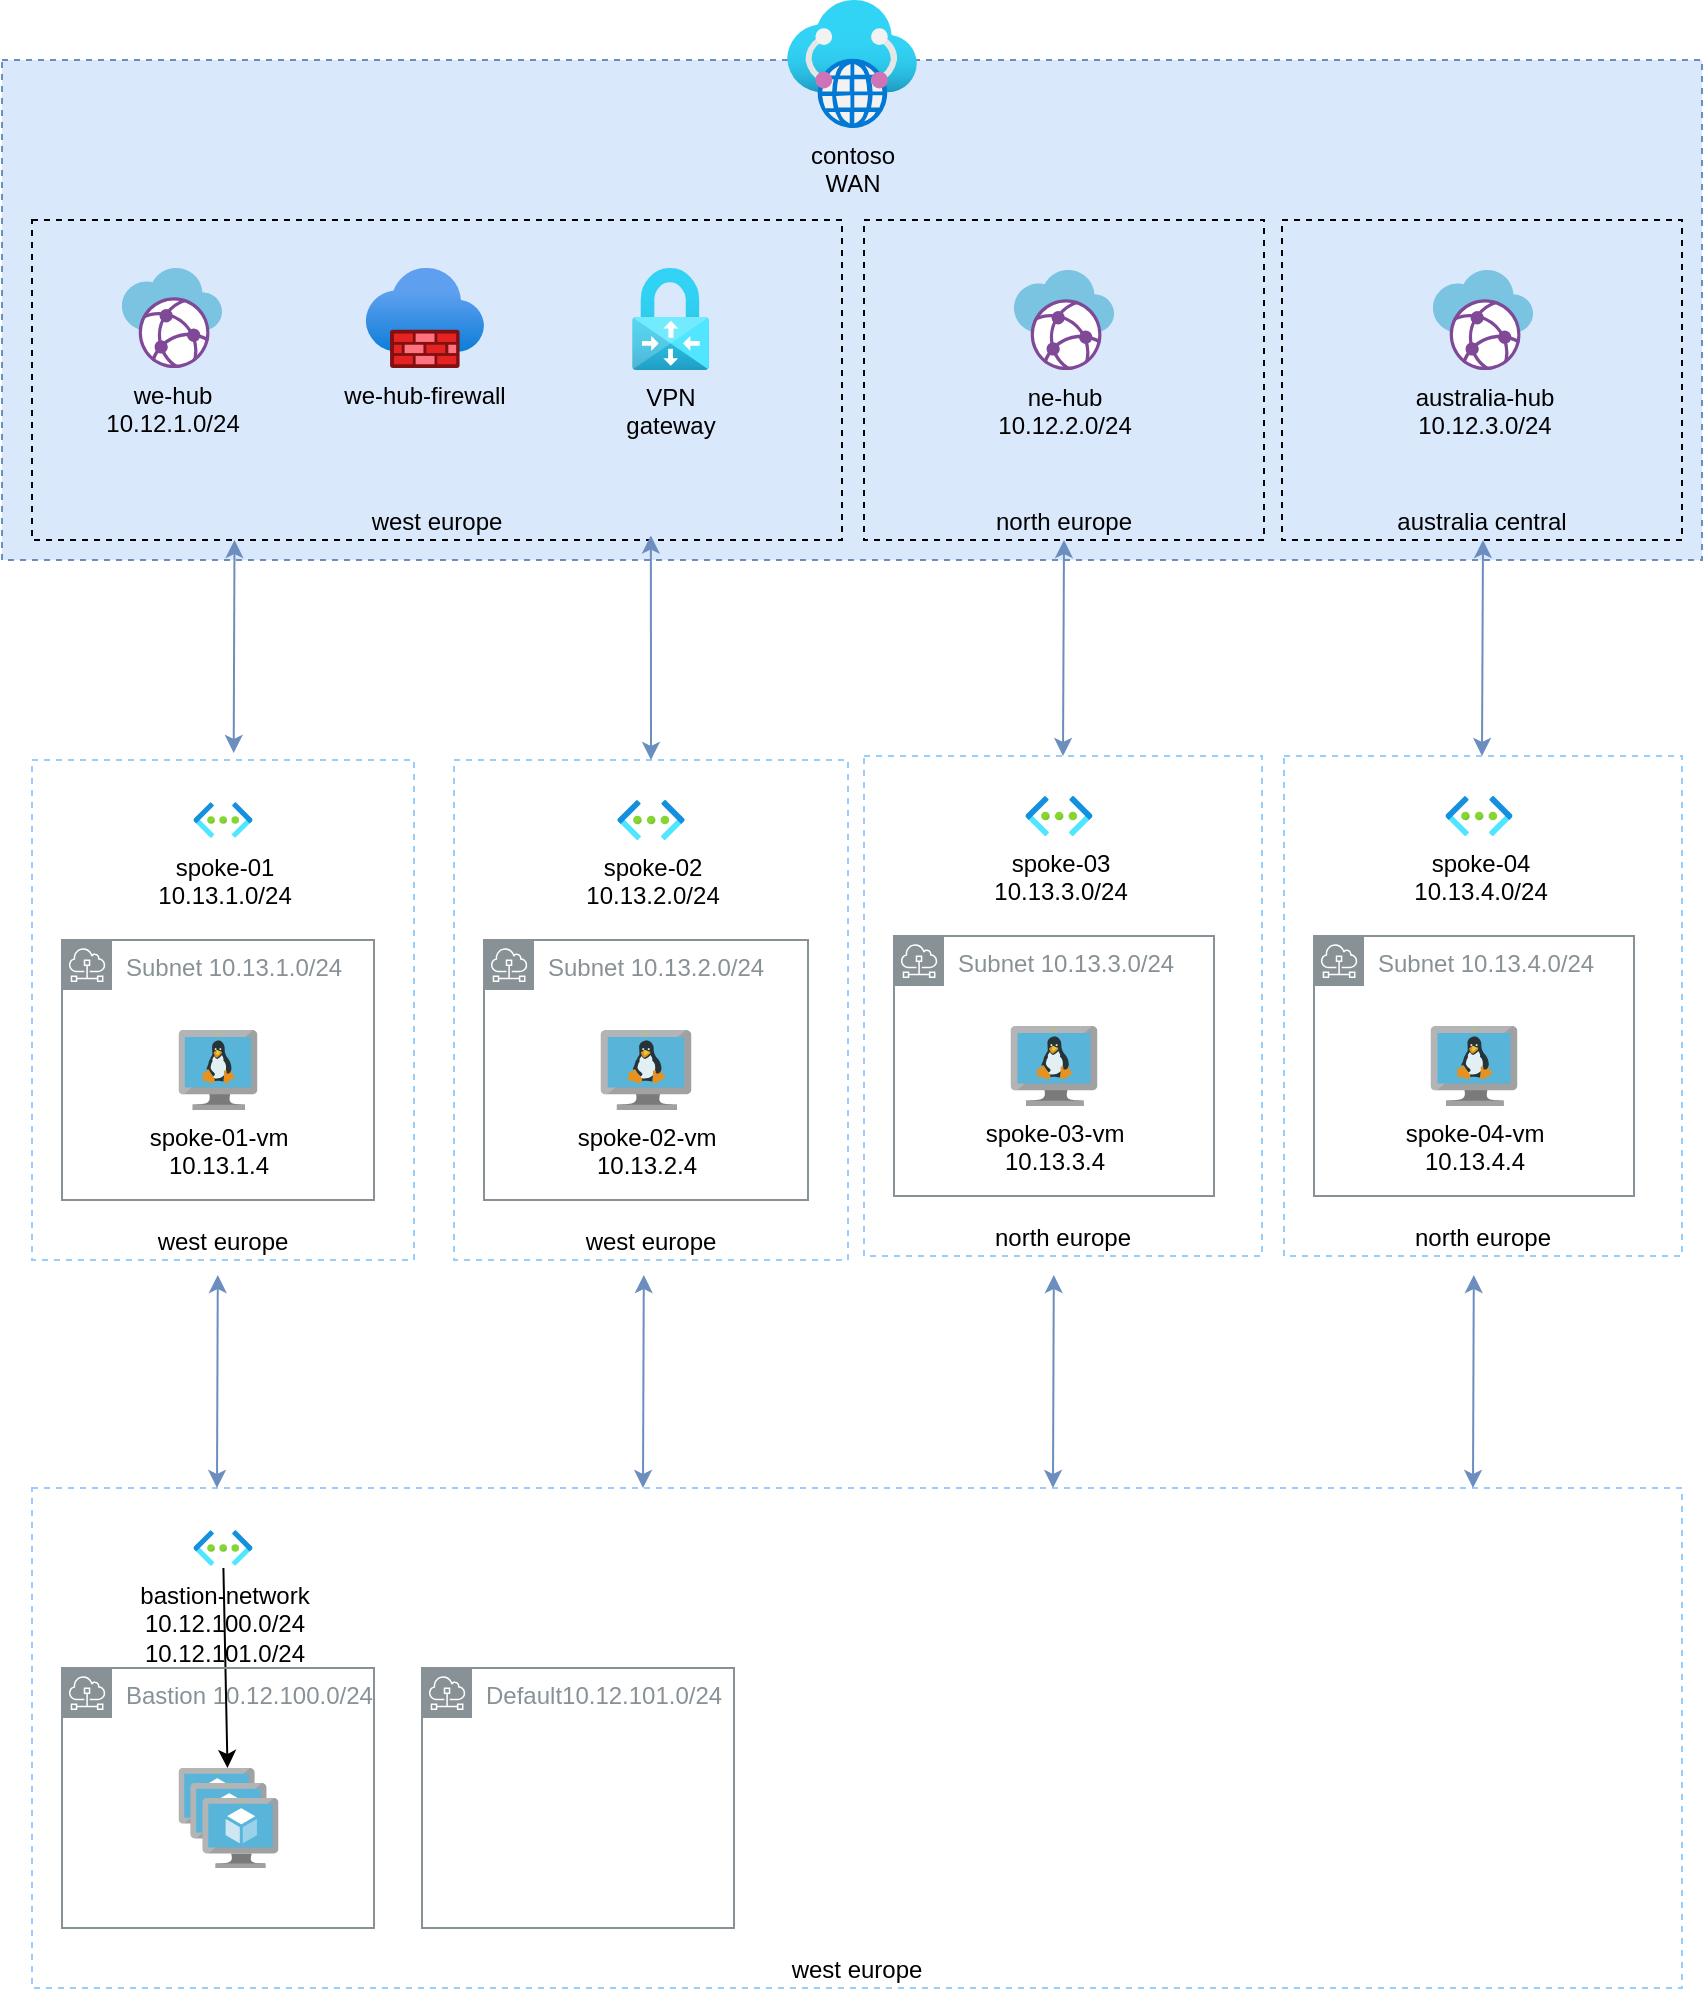 <mxfile>
    <diagram id="aPiT-PGSKgs39lGWBKkV" name="Page-1">
        <mxGraphModel dx="1174" dy="1142" grid="1" gridSize="10" guides="1" tooltips="1" connect="1" arrows="1" fold="1" page="1" pageScale="1" pageWidth="827" pageHeight="1169" math="0" shadow="0">
            <root>
                <mxCell id="0"/>
                <mxCell id="1" parent="0"/>
                <mxCell id="bsmPjeTT9gQ6tpzZUVyZ-22" value="" style="rounded=0;whiteSpace=wrap;html=1;dashed=1;fillColor=#dae8fc;strokeColor=#6c8ebf;labelBackgroundColor=none;" parent="1" vertex="1">
                    <mxGeometry x="90" y="440" width="850" height="250" as="geometry"/>
                </mxCell>
                <mxCell id="bsmPjeTT9gQ6tpzZUVyZ-11" value="west europe" style="rounded=0;whiteSpace=wrap;html=1;dashed=1;fillColor=none;align=center;verticalAlign=bottom;labelBackgroundColor=none;strokeColor=#99CCFF;" parent="1" vertex="1">
                    <mxGeometry x="105" y="790" width="191" height="250" as="geometry"/>
                </mxCell>
                <mxCell id="bsmPjeTT9gQ6tpzZUVyZ-6" value="west europe" style="rounded=0;whiteSpace=wrap;html=1;dashed=1;fillColor=none;align=center;verticalAlign=bottom;labelBackgroundColor=none;" parent="1" vertex="1">
                    <mxGeometry x="105" y="520" width="405" height="160" as="geometry"/>
                </mxCell>
                <mxCell id="bsmPjeTT9gQ6tpzZUVyZ-1" value="contoso&lt;br&gt;WAN" style="aspect=fixed;html=1;points=[];align=center;image;fontSize=12;image=img/lib/azure2/networking/Virtual_WANs.svg;labelBackgroundColor=none;" parent="1" vertex="1">
                    <mxGeometry x="482.5" y="410" width="65" height="64" as="geometry"/>
                </mxCell>
                <mxCell id="bsmPjeTT9gQ6tpzZUVyZ-3" value="VPN &lt;br&gt;gateway" style="aspect=fixed;html=1;points=[];align=center;image;fontSize=12;image=img/lib/azure2/networking/Virtual_Network_Gateways.svg;labelBackgroundColor=none;" parent="1" vertex="1">
                    <mxGeometry x="405.07" y="544" width="38.43" height="51" as="geometry"/>
                </mxCell>
                <mxCell id="bsmPjeTT9gQ6tpzZUVyZ-4" value="we-hub&lt;br&gt;10.12.1.0/24" style="sketch=0;aspect=fixed;html=1;points=[];align=center;image;fontSize=12;image=img/lib/mscae/Virtual_WANs.svg;labelBackgroundColor=none;" parent="1" vertex="1">
                    <mxGeometry x="150" y="544" width="50" height="50" as="geometry"/>
                </mxCell>
                <mxCell id="bsmPjeTT9gQ6tpzZUVyZ-7" value="north europe" style="rounded=0;whiteSpace=wrap;html=1;dashed=1;fillColor=none;align=center;verticalAlign=bottom;labelBackgroundColor=none;" parent="1" vertex="1">
                    <mxGeometry x="521" y="520" width="200" height="160" as="geometry"/>
                </mxCell>
                <mxCell id="bsmPjeTT9gQ6tpzZUVyZ-9" value="ne-hub&lt;br&gt;10.12.2.0/24" style="sketch=0;aspect=fixed;html=1;points=[];align=center;image;fontSize=12;image=img/lib/mscae/Virtual_WANs.svg;labelBackgroundColor=none;" parent="1" vertex="1">
                    <mxGeometry x="596" y="545" width="50" height="50" as="geometry"/>
                </mxCell>
                <mxCell id="bsmPjeTT9gQ6tpzZUVyZ-10" value="spoke-01&lt;br&gt;10.13.1.0/24" style="aspect=fixed;html=1;points=[];align=center;image;fontSize=12;image=img/lib/azure2/networking/Virtual_Networks.svg;dashed=1;fillColor=none;labelBackgroundColor=none;" parent="1" vertex="1">
                    <mxGeometry x="185.75" y="810" width="29.5" height="20" as="geometry"/>
                </mxCell>
                <mxCell id="bsmPjeTT9gQ6tpzZUVyZ-12" value="Subnet 10.13.1.0/24" style="sketch=0;outlineConnect=0;gradientColor=none;html=1;whiteSpace=wrap;fontSize=12;fontStyle=0;shape=mxgraph.aws4.group;grIcon=mxgraph.aws4.group_subnet;strokeColor=#879196;fillColor=none;verticalAlign=top;align=left;spacingLeft=30;fontColor=#879196;dashed=0;labelBackgroundColor=none;" parent="1" vertex="1">
                    <mxGeometry x="120" y="880" width="156" height="130" as="geometry"/>
                </mxCell>
                <mxCell id="bsmPjeTT9gQ6tpzZUVyZ-13" value="spoke-01-vm&lt;br&gt;10.13.1.4" style="sketch=0;aspect=fixed;html=1;points=[];align=center;image;fontSize=12;image=img/lib/mscae/VM_Linux.svg;dashed=1;fillColor=none;labelBackgroundColor=none;" parent="1" vertex="1">
                    <mxGeometry x="178.26" y="925" width="39.48" height="40" as="geometry"/>
                </mxCell>
                <mxCell id="bsmPjeTT9gQ6tpzZUVyZ-14" value="west europe" style="rounded=0;whiteSpace=wrap;html=1;dashed=1;fillColor=none;align=center;verticalAlign=bottom;labelBackgroundColor=none;strokeColor=#99CCFF;" parent="1" vertex="1">
                    <mxGeometry x="316" y="790" width="197" height="250" as="geometry"/>
                </mxCell>
                <mxCell id="bsmPjeTT9gQ6tpzZUVyZ-15" value="spoke-02&lt;br&gt;10.13.2.0/24" style="aspect=fixed;html=1;points=[];align=center;image;fontSize=12;image=img/lib/azure2/networking/Virtual_Networks.svg;dashed=1;fillColor=none;labelBackgroundColor=none;" parent="1" vertex="1">
                    <mxGeometry x="396.75" y="810" width="35.5" height="20" as="geometry"/>
                </mxCell>
                <mxCell id="bsmPjeTT9gQ6tpzZUVyZ-16" value="Subnet 10.13.2.0/24" style="sketch=0;outlineConnect=0;gradientColor=none;html=1;whiteSpace=wrap;fontSize=12;fontStyle=0;shape=mxgraph.aws4.group;grIcon=mxgraph.aws4.group_subnet;strokeColor=#879196;fillColor=none;verticalAlign=top;align=left;spacingLeft=30;fontColor=#879196;dashed=0;labelBackgroundColor=none;" parent="1" vertex="1">
                    <mxGeometry x="331" y="880" width="162" height="130" as="geometry"/>
                </mxCell>
                <mxCell id="bsmPjeTT9gQ6tpzZUVyZ-17" value="spoke-02-vm&lt;br&gt;10.13.2.4" style="sketch=0;aspect=fixed;html=1;points=[];align=center;image;fontSize=12;image=img/lib/mscae/VM_Linux.svg;dashed=1;fillColor=none;labelBackgroundColor=none;" parent="1" vertex="1">
                    <mxGeometry x="389.26" y="925" width="45.48" height="40" as="geometry"/>
                </mxCell>
                <mxCell id="bsmPjeTT9gQ6tpzZUVyZ-18" value="north europe" style="rounded=0;whiteSpace=wrap;html=1;dashed=1;fillColor=none;align=center;verticalAlign=bottom;labelBackgroundColor=none;strokeColor=#99CCFF;" parent="1" vertex="1">
                    <mxGeometry x="521" y="788" width="199" height="250" as="geometry"/>
                </mxCell>
                <mxCell id="bsmPjeTT9gQ6tpzZUVyZ-19" value="spoke-03&lt;br&gt;10.13.3.0/24" style="aspect=fixed;html=1;points=[];align=center;image;fontSize=12;image=img/lib/azure2/networking/Virtual_Networks.svg;dashed=1;fillColor=none;labelBackgroundColor=none;" parent="1" vertex="1">
                    <mxGeometry x="601.75" y="808" width="33.5" height="20" as="geometry"/>
                </mxCell>
                <mxCell id="bsmPjeTT9gQ6tpzZUVyZ-20" value="Subnet 10.13.3.0/24" style="sketch=0;outlineConnect=0;gradientColor=none;html=1;whiteSpace=wrap;fontSize=12;fontStyle=0;shape=mxgraph.aws4.group;grIcon=mxgraph.aws4.group_subnet;strokeColor=#879196;fillColor=none;verticalAlign=top;align=left;spacingLeft=30;fontColor=#879196;dashed=0;labelBackgroundColor=none;" parent="1" vertex="1">
                    <mxGeometry x="536" y="878" width="160" height="130" as="geometry"/>
                </mxCell>
                <mxCell id="bsmPjeTT9gQ6tpzZUVyZ-21" value="spoke-03-vm&lt;br&gt;10.13.3.4" style="sketch=0;aspect=fixed;html=1;points=[];align=center;image;fontSize=12;image=img/lib/mscae/VM_Linux.svg;dashed=1;fillColor=none;labelBackgroundColor=none;" parent="1" vertex="1">
                    <mxGeometry x="594.26" y="923" width="43.48" height="40" as="geometry"/>
                </mxCell>
                <mxCell id="bsmPjeTT9gQ6tpzZUVyZ-24" value="" style="endArrow=classic;startArrow=classic;html=1;rounded=0;exitX=0.528;exitY=-0.014;exitDx=0;exitDy=0;exitPerimeter=0;entryX=0.25;entryY=1;entryDx=0;entryDy=0;fillColor=#dae8fc;strokeColor=#6c8ebf;" parent="1" source="bsmPjeTT9gQ6tpzZUVyZ-11" target="bsmPjeTT9gQ6tpzZUVyZ-6" edge="1">
                    <mxGeometry width="50" height="50" relative="1" as="geometry">
                        <mxPoint x="400" y="720" as="sourcePoint"/>
                        <mxPoint x="450" y="670" as="targetPoint"/>
                    </mxGeometry>
                </mxCell>
                <mxCell id="bsmPjeTT9gQ6tpzZUVyZ-25" value="" style="endArrow=classic;startArrow=classic;html=1;rounded=0;exitX=0.5;exitY=0;exitDx=0;exitDy=0;entryX=0.764;entryY=0.992;entryDx=0;entryDy=0;entryPerimeter=0;fillColor=#dae8fc;strokeColor=#6c8ebf;" parent="1" edge="1">
                    <mxGeometry width="50" height="50" relative="1" as="geometry">
                        <mxPoint x="414.5" y="790" as="sourcePoint"/>
                        <mxPoint x="414.42" y="677.76" as="targetPoint"/>
                    </mxGeometry>
                </mxCell>
                <mxCell id="bsmPjeTT9gQ6tpzZUVyZ-26" value="" style="endArrow=classic;startArrow=classic;html=1;rounded=0;exitX=0.5;exitY=0;exitDx=0;exitDy=0;entryX=0.5;entryY=1;entryDx=0;entryDy=0;fillColor=#dae8fc;strokeColor=#6c8ebf;" parent="1" source="bsmPjeTT9gQ6tpzZUVyZ-18" target="bsmPjeTT9gQ6tpzZUVyZ-7" edge="1">
                    <mxGeometry width="50" height="50" relative="1" as="geometry">
                        <mxPoint x="424.5" y="800" as="sourcePoint"/>
                        <mxPoint x="424.42" y="687.76" as="targetPoint"/>
                    </mxGeometry>
                </mxCell>
                <mxCell id="R3BaY_sP8YUgwFMGayth-1" value="west europe" style="rounded=0;whiteSpace=wrap;html=1;dashed=1;fillColor=none;align=center;verticalAlign=bottom;labelBackgroundColor=none;strokeColor=#99CCFF;" parent="1" vertex="1">
                    <mxGeometry x="105" y="1154" width="825" height="250" as="geometry"/>
                </mxCell>
                <mxCell id="2" value="" style="edgeStyle=none;html=1;" parent="1" source="R3BaY_sP8YUgwFMGayth-2" target="R3BaY_sP8YUgwFMGayth-6" edge="1">
                    <mxGeometry relative="1" as="geometry"/>
                </mxCell>
                <mxCell id="R3BaY_sP8YUgwFMGayth-2" value="bastion-network&lt;br&gt;10.12.100.0/24&lt;br&gt;10.12.101.0/24" style="aspect=fixed;html=1;points=[];align=center;image;fontSize=12;image=img/lib/azure2/networking/Virtual_Networks.svg;dashed=1;fillColor=none;labelBackgroundColor=none;" parent="1" vertex="1">
                    <mxGeometry x="185.75" y="1174" width="29.5" height="20" as="geometry"/>
                </mxCell>
                <mxCell id="R3BaY_sP8YUgwFMGayth-3" value="Bastion 10.12.100.0/24" style="sketch=0;outlineConnect=0;gradientColor=none;html=1;whiteSpace=wrap;fontSize=12;fontStyle=0;shape=mxgraph.aws4.group;grIcon=mxgraph.aws4.group_subnet;strokeColor=#879196;fillColor=none;verticalAlign=top;align=left;spacingLeft=30;fontColor=#879196;dashed=0;labelBackgroundColor=none;" parent="1" vertex="1">
                    <mxGeometry x="120" y="1244" width="156" height="130" as="geometry"/>
                </mxCell>
                <mxCell id="R3BaY_sP8YUgwFMGayth-5" value="Default10.12.101.0/24" style="sketch=0;outlineConnect=0;gradientColor=none;html=1;whiteSpace=wrap;fontSize=12;fontStyle=0;shape=mxgraph.aws4.group;grIcon=mxgraph.aws4.group_subnet;strokeColor=#879196;fillColor=none;verticalAlign=top;align=left;spacingLeft=30;fontColor=#879196;dashed=0;labelBackgroundColor=none;" parent="1" vertex="1">
                    <mxGeometry x="300" y="1244" width="156" height="130" as="geometry"/>
                </mxCell>
                <mxCell id="R3BaY_sP8YUgwFMGayth-6" value="" style="sketch=0;aspect=fixed;html=1;points=[];align=center;image;fontSize=12;image=img/lib/mscae/VM_Scale_Set.svg;" parent="1" vertex="1">
                    <mxGeometry x="178.26" y="1294" width="50" height="50" as="geometry"/>
                </mxCell>
                <mxCell id="R3BaY_sP8YUgwFMGayth-7" value="" style="endArrow=classic;startArrow=classic;html=1;rounded=0;exitX=0.528;exitY=-0.014;exitDx=0;exitDy=0;exitPerimeter=0;entryX=0.25;entryY=1;entryDx=0;entryDy=0;fillColor=#dae8fc;strokeColor=#6c8ebf;" parent="1" edge="1">
                    <mxGeometry width="50" height="50" relative="1" as="geometry">
                        <mxPoint x="197.498" y="1154" as="sourcePoint"/>
                        <mxPoint x="197.9" y="1047.5" as="targetPoint"/>
                    </mxGeometry>
                </mxCell>
                <mxCell id="R3BaY_sP8YUgwFMGayth-8" value="" style="endArrow=classic;startArrow=classic;html=1;rounded=0;exitX=0.528;exitY=-0.014;exitDx=0;exitDy=0;exitPerimeter=0;entryX=0.25;entryY=1;entryDx=0;entryDy=0;fillColor=#dae8fc;strokeColor=#6c8ebf;" parent="1" edge="1">
                    <mxGeometry width="50" height="50" relative="1" as="geometry">
                        <mxPoint x="410.498" y="1154" as="sourcePoint"/>
                        <mxPoint x="410.9" y="1047.5" as="targetPoint"/>
                    </mxGeometry>
                </mxCell>
                <mxCell id="R3BaY_sP8YUgwFMGayth-9" value="" style="endArrow=classic;startArrow=classic;html=1;rounded=0;exitX=0.528;exitY=-0.014;exitDx=0;exitDy=0;exitPerimeter=0;entryX=0.25;entryY=1;entryDx=0;entryDy=0;fillColor=#dae8fc;strokeColor=#6c8ebf;" parent="1" edge="1">
                    <mxGeometry width="50" height="50" relative="1" as="geometry">
                        <mxPoint x="615.498" y="1154" as="sourcePoint"/>
                        <mxPoint x="615.9" y="1047.5" as="targetPoint"/>
                    </mxGeometry>
                </mxCell>
                <mxCell id="mRcd7wVkLLlFX1MhjAYP-1" value="we-hub-firewall" style="aspect=fixed;html=1;points=[];align=center;image;fontSize=12;image=img/lib/azure2/networking/Firewalls.svg;labelBackgroundColor=none;" parent="1" vertex="1">
                    <mxGeometry x="271.83" y="544" width="59.17" height="50" as="geometry"/>
                </mxCell>
                <mxCell id="WeN_qq11q_jQ914rV-p1-1" value="australia central" style="rounded=0;whiteSpace=wrap;html=1;dashed=1;fillColor=none;align=center;verticalAlign=bottom;labelBackgroundColor=none;" parent="1" vertex="1">
                    <mxGeometry x="730" y="520" width="200" height="160" as="geometry"/>
                </mxCell>
                <mxCell id="WeN_qq11q_jQ914rV-p1-2" value="australia-hub&lt;br&gt;10.12.3.0/24" style="sketch=0;aspect=fixed;html=1;points=[];align=center;image;fontSize=12;image=img/lib/mscae/Virtual_WANs.svg;labelBackgroundColor=none;" parent="1" vertex="1">
                    <mxGeometry x="805.5" y="545" width="50" height="50" as="geometry"/>
                </mxCell>
                <mxCell id="OjXa5NmKEdQDA4ArQA09-1" value="north europe" style="rounded=0;whiteSpace=wrap;html=1;dashed=1;fillColor=none;align=center;verticalAlign=bottom;labelBackgroundColor=none;strokeColor=#99CCFF;" parent="1" vertex="1">
                    <mxGeometry x="731" y="788" width="199" height="250" as="geometry"/>
                </mxCell>
                <mxCell id="OjXa5NmKEdQDA4ArQA09-2" value="spoke-04&lt;br&gt;10.13.4.0/24" style="aspect=fixed;html=1;points=[];align=center;image;fontSize=12;image=img/lib/azure2/networking/Virtual_Networks.svg;dashed=1;fillColor=none;labelBackgroundColor=none;" parent="1" vertex="1">
                    <mxGeometry x="811.75" y="808" width="33.5" height="20" as="geometry"/>
                </mxCell>
                <mxCell id="OjXa5NmKEdQDA4ArQA09-3" value="Subnet 10.13.4.0/24" style="sketch=0;outlineConnect=0;gradientColor=none;html=1;whiteSpace=wrap;fontSize=12;fontStyle=0;shape=mxgraph.aws4.group;grIcon=mxgraph.aws4.group_subnet;strokeColor=#879196;fillColor=none;verticalAlign=top;align=left;spacingLeft=30;fontColor=#879196;dashed=0;labelBackgroundColor=none;" parent="1" vertex="1">
                    <mxGeometry x="746" y="878" width="160" height="130" as="geometry"/>
                </mxCell>
                <mxCell id="OjXa5NmKEdQDA4ArQA09-4" value="spoke-04-vm&lt;br&gt;10.13.4.4" style="sketch=0;aspect=fixed;html=1;points=[];align=center;image;fontSize=12;image=img/lib/mscae/VM_Linux.svg;dashed=1;fillColor=none;labelBackgroundColor=none;" parent="1" vertex="1">
                    <mxGeometry x="804.26" y="923" width="43.48" height="40" as="geometry"/>
                </mxCell>
                <mxCell id="OjXa5NmKEdQDA4ArQA09-5" value="" style="endArrow=classic;startArrow=classic;html=1;rounded=0;exitX=0.5;exitY=0;exitDx=0;exitDy=0;entryX=0.5;entryY=1;entryDx=0;entryDy=0;fillColor=#dae8fc;strokeColor=#6c8ebf;" parent="1" edge="1">
                    <mxGeometry width="50" height="50" relative="1" as="geometry">
                        <mxPoint x="830" y="788" as="sourcePoint"/>
                        <mxPoint x="830.5" y="680" as="targetPoint"/>
                    </mxGeometry>
                </mxCell>
                <mxCell id="OjXa5NmKEdQDA4ArQA09-6" value="" style="endArrow=classic;startArrow=classic;html=1;rounded=0;exitX=0.528;exitY=-0.014;exitDx=0;exitDy=0;exitPerimeter=0;entryX=0.25;entryY=1;entryDx=0;entryDy=0;fillColor=#dae8fc;strokeColor=#6c8ebf;" parent="1" edge="1">
                    <mxGeometry width="50" height="50" relative="1" as="geometry">
                        <mxPoint x="825.498" y="1154" as="sourcePoint"/>
                        <mxPoint x="825.9" y="1047.5" as="targetPoint"/>
                    </mxGeometry>
                </mxCell>
            </root>
        </mxGraphModel>
    </diagram>
</mxfile>
